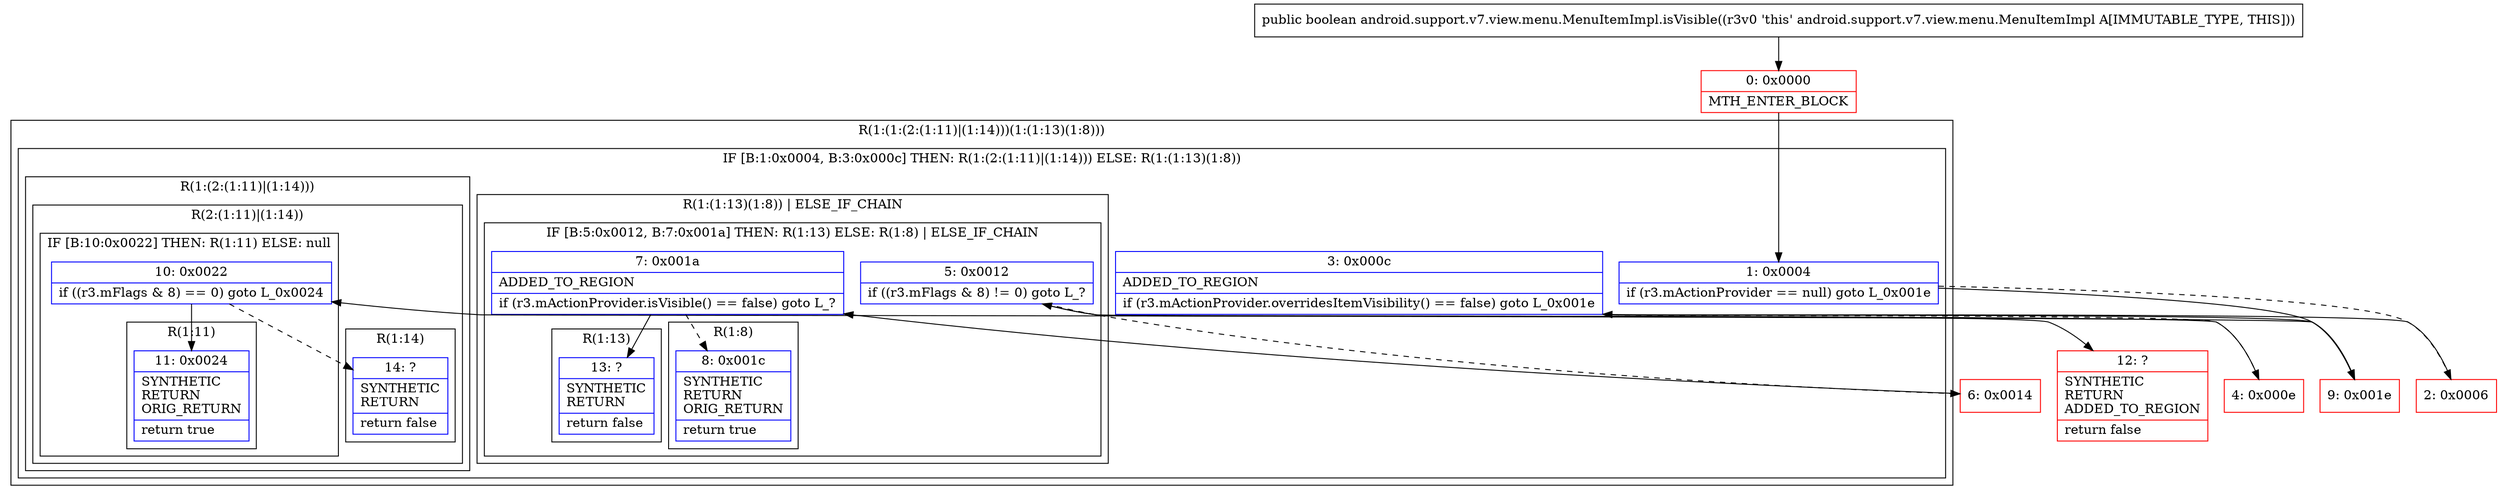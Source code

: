 digraph "CFG forandroid.support.v7.view.menu.MenuItemImpl.isVisible()Z" {
subgraph cluster_Region_1465149868 {
label = "R(1:(1:(2:(1:11)|(1:14)))(1:(1:13)(1:8)))";
node [shape=record,color=blue];
subgraph cluster_IfRegion_1406130168 {
label = "IF [B:1:0x0004, B:3:0x000c] THEN: R(1:(2:(1:11)|(1:14))) ELSE: R(1:(1:13)(1:8))";
node [shape=record,color=blue];
Node_1 [shape=record,label="{1\:\ 0x0004|if (r3.mActionProvider == null) goto L_0x001e\l}"];
Node_3 [shape=record,label="{3\:\ 0x000c|ADDED_TO_REGION\l|if (r3.mActionProvider.overridesItemVisibility() == false) goto L_0x001e\l}"];
subgraph cluster_Region_1156771857 {
label = "R(1:(2:(1:11)|(1:14)))";
node [shape=record,color=blue];
subgraph cluster_Region_2028679269 {
label = "R(2:(1:11)|(1:14))";
node [shape=record,color=blue];
subgraph cluster_IfRegion_201736157 {
label = "IF [B:10:0x0022] THEN: R(1:11) ELSE: null";
node [shape=record,color=blue];
Node_10 [shape=record,label="{10\:\ 0x0022|if ((r3.mFlags & 8) == 0) goto L_0x0024\l}"];
subgraph cluster_Region_559634866 {
label = "R(1:11)";
node [shape=record,color=blue];
Node_11 [shape=record,label="{11\:\ 0x0024|SYNTHETIC\lRETURN\lORIG_RETURN\l|return true\l}"];
}
}
subgraph cluster_Region_1920620528 {
label = "R(1:14)";
node [shape=record,color=blue];
Node_14 [shape=record,label="{14\:\ ?|SYNTHETIC\lRETURN\l|return false\l}"];
}
}
}
subgraph cluster_Region_1404250562 {
label = "R(1:(1:13)(1:8)) | ELSE_IF_CHAIN\l";
node [shape=record,color=blue];
subgraph cluster_IfRegion_1853234366 {
label = "IF [B:5:0x0012, B:7:0x001a] THEN: R(1:13) ELSE: R(1:8) | ELSE_IF_CHAIN\l";
node [shape=record,color=blue];
Node_5 [shape=record,label="{5\:\ 0x0012|if ((r3.mFlags & 8) != 0) goto L_?\l}"];
Node_7 [shape=record,label="{7\:\ 0x001a|ADDED_TO_REGION\l|if (r3.mActionProvider.isVisible() == false) goto L_?\l}"];
subgraph cluster_Region_354115083 {
label = "R(1:13)";
node [shape=record,color=blue];
Node_13 [shape=record,label="{13\:\ ?|SYNTHETIC\lRETURN\l|return false\l}"];
}
subgraph cluster_Region_897470095 {
label = "R(1:8)";
node [shape=record,color=blue];
Node_8 [shape=record,label="{8\:\ 0x001c|SYNTHETIC\lRETURN\lORIG_RETURN\l|return true\l}"];
}
}
}
}
}
Node_0 [shape=record,color=red,label="{0\:\ 0x0000|MTH_ENTER_BLOCK\l}"];
Node_2 [shape=record,color=red,label="{2\:\ 0x0006}"];
Node_4 [shape=record,color=red,label="{4\:\ 0x000e}"];
Node_6 [shape=record,color=red,label="{6\:\ 0x0014}"];
Node_9 [shape=record,color=red,label="{9\:\ 0x001e}"];
Node_12 [shape=record,color=red,label="{12\:\ ?|SYNTHETIC\lRETURN\lADDED_TO_REGION\l|return false\l}"];
MethodNode[shape=record,label="{public boolean android.support.v7.view.menu.MenuItemImpl.isVisible((r3v0 'this' android.support.v7.view.menu.MenuItemImpl A[IMMUTABLE_TYPE, THIS])) }"];
MethodNode -> Node_0;
Node_1 -> Node_2[style=dashed];
Node_1 -> Node_9;
Node_3 -> Node_4[style=dashed];
Node_3 -> Node_9;
Node_10 -> Node_11;
Node_10 -> Node_14[style=dashed];
Node_5 -> Node_6[style=dashed];
Node_5 -> Node_12;
Node_7 -> Node_8[style=dashed];
Node_7 -> Node_13;
Node_0 -> Node_1;
Node_2 -> Node_3;
Node_4 -> Node_5;
Node_6 -> Node_7;
Node_9 -> Node_10;
}

